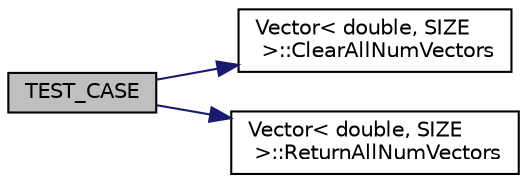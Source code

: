 digraph "TEST_CASE"
{
 // LATEX_PDF_SIZE
  edge [fontname="Helvetica",fontsize="10",labelfontname="Helvetica",labelfontsize="10"];
  node [fontname="Helvetica",fontsize="10",shape=record];
  rankdir="LR";
  Node1 [label="TEST_CASE",height=0.2,width=0.4,color="black", fillcolor="grey75", style="filled", fontcolor="black",tooltip=" "];
  Node1 -> Node2 [color="midnightblue",fontsize="10",style="solid",fontname="Helvetica"];
  Node2 [label="Vector\< double, SIZE\l \>::ClearAllNumVectors",height=0.2,width=0.4,color="black", fillcolor="white", style="filled",URL="$class_vector.html#a7820b202924439ac13c3b5318dc5c114",tooltip="Wyzeruj liczbę wszystkich wektorów (używane jedynie do testów)"];
  Node1 -> Node3 [color="midnightblue",fontsize="10",style="solid",fontname="Helvetica"];
  Node3 [label="Vector\< double, SIZE\l \>::ReturnAllNumVectors",height=0.2,width=0.4,color="black", fillcolor="white", style="filled",URL="$class_vector.html#a55eba486f96f978032da869b56db4b01",tooltip="Zwróc liczbę wszystkich wektorów."];
}
